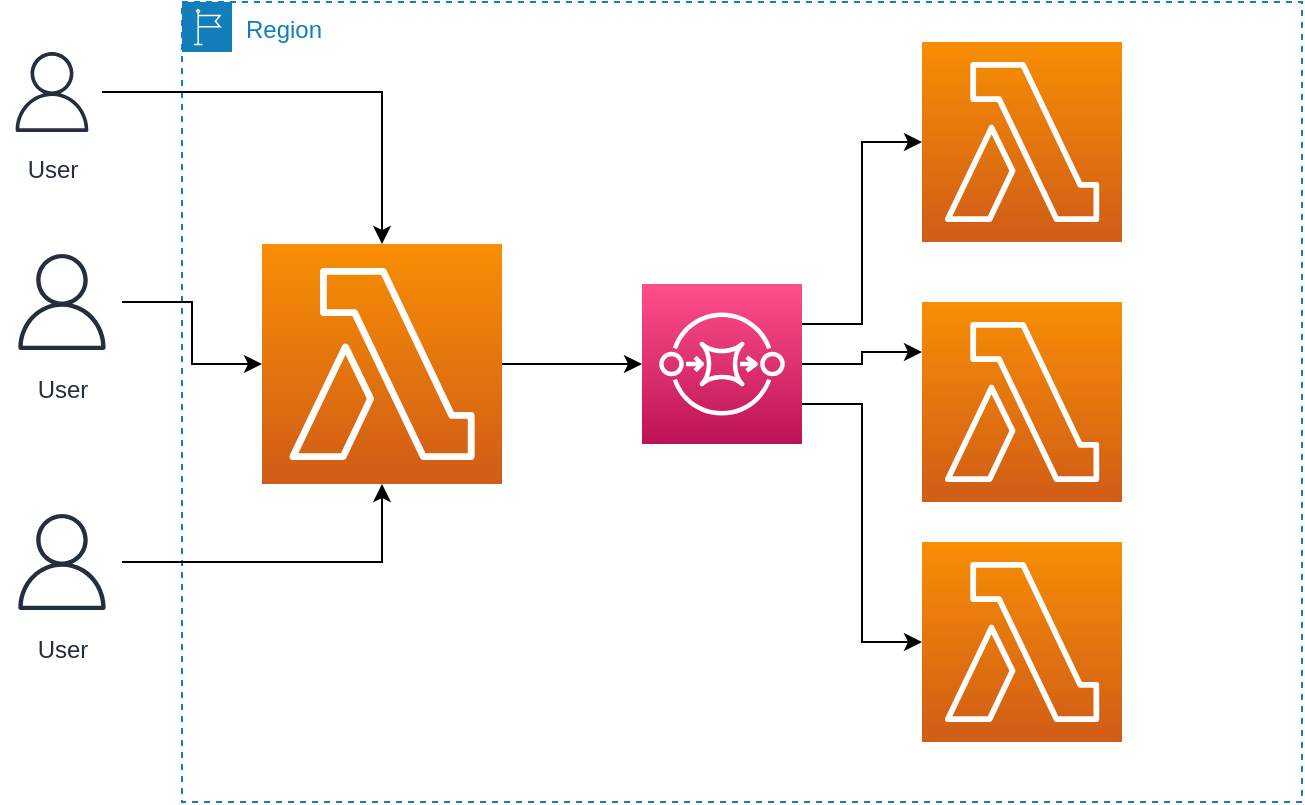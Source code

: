 <mxfile version="20.6.0" type="device"><diagram id="V1pV_lgbUT9OSsJoGV-O" name="Page-1"><mxGraphModel dx="782" dy="460" grid="1" gridSize="10" guides="1" tooltips="1" connect="1" arrows="1" fold="1" page="1" pageScale="1" pageWidth="827" pageHeight="1169" math="0" shadow="0"><root><mxCell id="0"/><mxCell id="1" parent="0"/><mxCell id="cpaTZCW0f4MruW4EuNSj-1" value="Region" style="points=[[0,0],[0.25,0],[0.5,0],[0.75,0],[1,0],[1,0.25],[1,0.5],[1,0.75],[1,1],[0.75,1],[0.5,1],[0.25,1],[0,1],[0,0.75],[0,0.5],[0,0.25]];outlineConnect=0;gradientColor=none;html=1;whiteSpace=wrap;fontSize=12;fontStyle=0;container=1;pointerEvents=0;collapsible=0;recursiveResize=0;shape=mxgraph.aws4.group;grIcon=mxgraph.aws4.group_region;strokeColor=#147EBA;fillColor=none;verticalAlign=top;align=left;spacingLeft=30;fontColor=#147EBA;dashed=1;" vertex="1" parent="1"><mxGeometry x="160" y="40" width="560" height="400" as="geometry"/></mxCell><mxCell id="cpaTZCW0f4MruW4EuNSj-12" style="edgeStyle=orthogonalEdgeStyle;rounded=0;orthogonalLoop=1;jettySize=auto;html=1;exitX=1;exitY=0.5;exitDx=0;exitDy=0;exitPerimeter=0;entryX=0;entryY=0.5;entryDx=0;entryDy=0;entryPerimeter=0;" edge="1" parent="cpaTZCW0f4MruW4EuNSj-1" source="cpaTZCW0f4MruW4EuNSj-2" target="cpaTZCW0f4MruW4EuNSj-3"><mxGeometry relative="1" as="geometry"/></mxCell><mxCell id="cpaTZCW0f4MruW4EuNSj-2" value="" style="sketch=0;points=[[0,0,0],[0.25,0,0],[0.5,0,0],[0.75,0,0],[1,0,0],[0,1,0],[0.25,1,0],[0.5,1,0],[0.75,1,0],[1,1,0],[0,0.25,0],[0,0.5,0],[0,0.75,0],[1,0.25,0],[1,0.5,0],[1,0.75,0]];outlineConnect=0;fontColor=#232F3E;gradientColor=#F78E04;gradientDirection=north;fillColor=#D05C17;strokeColor=#ffffff;dashed=0;verticalLabelPosition=bottom;verticalAlign=top;align=center;html=1;fontSize=12;fontStyle=0;aspect=fixed;shape=mxgraph.aws4.resourceIcon;resIcon=mxgraph.aws4.lambda;" vertex="1" parent="cpaTZCW0f4MruW4EuNSj-1"><mxGeometry x="40" y="121" width="120" height="120" as="geometry"/></mxCell><mxCell id="cpaTZCW0f4MruW4EuNSj-9" style="edgeStyle=orthogonalEdgeStyle;rounded=0;orthogonalLoop=1;jettySize=auto;html=1;exitX=1;exitY=0.25;exitDx=0;exitDy=0;exitPerimeter=0;entryX=0;entryY=0.5;entryDx=0;entryDy=0;entryPerimeter=0;" edge="1" parent="cpaTZCW0f4MruW4EuNSj-1" source="cpaTZCW0f4MruW4EuNSj-3" target="cpaTZCW0f4MruW4EuNSj-4"><mxGeometry relative="1" as="geometry"/></mxCell><mxCell id="cpaTZCW0f4MruW4EuNSj-11" style="edgeStyle=orthogonalEdgeStyle;rounded=0;orthogonalLoop=1;jettySize=auto;html=1;exitX=1;exitY=0.75;exitDx=0;exitDy=0;exitPerimeter=0;entryX=0;entryY=0.5;entryDx=0;entryDy=0;entryPerimeter=0;" edge="1" parent="cpaTZCW0f4MruW4EuNSj-1" source="cpaTZCW0f4MruW4EuNSj-3" target="cpaTZCW0f4MruW4EuNSj-6"><mxGeometry relative="1" as="geometry"/></mxCell><mxCell id="cpaTZCW0f4MruW4EuNSj-25" style="edgeStyle=orthogonalEdgeStyle;rounded=0;orthogonalLoop=1;jettySize=auto;html=1;exitX=1;exitY=0.5;exitDx=0;exitDy=0;exitPerimeter=0;entryX=0;entryY=0.25;entryDx=0;entryDy=0;entryPerimeter=0;" edge="1" parent="cpaTZCW0f4MruW4EuNSj-1" source="cpaTZCW0f4MruW4EuNSj-3" target="cpaTZCW0f4MruW4EuNSj-5"><mxGeometry relative="1" as="geometry"/></mxCell><mxCell id="cpaTZCW0f4MruW4EuNSj-3" value="" style="sketch=0;points=[[0,0,0],[0.25,0,0],[0.5,0,0],[0.75,0,0],[1,0,0],[0,1,0],[0.25,1,0],[0.5,1,0],[0.75,1,0],[1,1,0],[0,0.25,0],[0,0.5,0],[0,0.75,0],[1,0.25,0],[1,0.5,0],[1,0.75,0]];outlineConnect=0;fontColor=#232F3E;gradientColor=#FF4F8B;gradientDirection=north;fillColor=#BC1356;strokeColor=#ffffff;dashed=0;verticalLabelPosition=bottom;verticalAlign=top;align=center;html=1;fontSize=12;fontStyle=0;aspect=fixed;shape=mxgraph.aws4.resourceIcon;resIcon=mxgraph.aws4.sqs;" vertex="1" parent="cpaTZCW0f4MruW4EuNSj-1"><mxGeometry x="230" y="141" width="80" height="80" as="geometry"/></mxCell><mxCell id="cpaTZCW0f4MruW4EuNSj-4" value="" style="sketch=0;points=[[0,0,0],[0.25,0,0],[0.5,0,0],[0.75,0,0],[1,0,0],[0,1,0],[0.25,1,0],[0.5,1,0],[0.75,1,0],[1,1,0],[0,0.25,0],[0,0.5,0],[0,0.75,0],[1,0.25,0],[1,0.5,0],[1,0.75,0]];outlineConnect=0;fontColor=#232F3E;gradientColor=#F78E04;gradientDirection=north;fillColor=#D05C17;strokeColor=#ffffff;dashed=0;verticalLabelPosition=bottom;verticalAlign=top;align=center;html=1;fontSize=12;fontStyle=0;aspect=fixed;shape=mxgraph.aws4.resourceIcon;resIcon=mxgraph.aws4.lambda;" vertex="1" parent="cpaTZCW0f4MruW4EuNSj-1"><mxGeometry x="370" y="20" width="100" height="100" as="geometry"/></mxCell><mxCell id="cpaTZCW0f4MruW4EuNSj-5" value="" style="sketch=0;points=[[0,0,0],[0.25,0,0],[0.5,0,0],[0.75,0,0],[1,0,0],[0,1,0],[0.25,1,0],[0.5,1,0],[0.75,1,0],[1,1,0],[0,0.25,0],[0,0.5,0],[0,0.75,0],[1,0.25,0],[1,0.5,0],[1,0.75,0]];outlineConnect=0;fontColor=#232F3E;gradientColor=#F78E04;gradientDirection=north;fillColor=#D05C17;strokeColor=#ffffff;dashed=0;verticalLabelPosition=bottom;verticalAlign=top;align=center;html=1;fontSize=12;fontStyle=0;aspect=fixed;shape=mxgraph.aws4.resourceIcon;resIcon=mxgraph.aws4.lambda;" vertex="1" parent="cpaTZCW0f4MruW4EuNSj-1"><mxGeometry x="370" y="150" width="100" height="100" as="geometry"/></mxCell><mxCell id="cpaTZCW0f4MruW4EuNSj-6" value="" style="sketch=0;points=[[0,0,0],[0.25,0,0],[0.5,0,0],[0.75,0,0],[1,0,0],[0,1,0],[0.25,1,0],[0.5,1,0],[0.75,1,0],[1,1,0],[0,0.25,0],[0,0.5,0],[0,0.75,0],[1,0.25,0],[1,0.5,0],[1,0.75,0]];outlineConnect=0;fontColor=#232F3E;gradientColor=#F78E04;gradientDirection=north;fillColor=#D05C17;strokeColor=#ffffff;dashed=0;verticalLabelPosition=bottom;verticalAlign=top;align=center;html=1;fontSize=12;fontStyle=0;aspect=fixed;shape=mxgraph.aws4.resourceIcon;resIcon=mxgraph.aws4.lambda;" vertex="1" parent="cpaTZCW0f4MruW4EuNSj-1"><mxGeometry x="370" y="270" width="100" height="100" as="geometry"/></mxCell><mxCell id="cpaTZCW0f4MruW4EuNSj-23" style="edgeStyle=orthogonalEdgeStyle;rounded=0;orthogonalLoop=1;jettySize=auto;html=1;" edge="1" parent="1" source="cpaTZCW0f4MruW4EuNSj-14" target="cpaTZCW0f4MruW4EuNSj-2"><mxGeometry relative="1" as="geometry"/></mxCell><mxCell id="cpaTZCW0f4MruW4EuNSj-14" value="User" style="sketch=0;outlineConnect=0;fontColor=#232F3E;gradientColor=none;strokeColor=#232F3E;fillColor=#ffffff;dashed=0;verticalLabelPosition=bottom;verticalAlign=top;align=center;html=1;fontSize=12;fontStyle=0;aspect=fixed;shape=mxgraph.aws4.resourceIcon;resIcon=mxgraph.aws4.user;" vertex="1" parent="1"><mxGeometry x="70" y="60" width="50" height="50" as="geometry"/></mxCell><mxCell id="cpaTZCW0f4MruW4EuNSj-20" value="" style="edgeStyle=orthogonalEdgeStyle;rounded=0;orthogonalLoop=1;jettySize=auto;html=1;" edge="1" parent="1" source="cpaTZCW0f4MruW4EuNSj-15" target="cpaTZCW0f4MruW4EuNSj-2"><mxGeometry relative="1" as="geometry"/></mxCell><mxCell id="cpaTZCW0f4MruW4EuNSj-15" value="User" style="sketch=0;outlineConnect=0;fontColor=#232F3E;gradientColor=none;strokeColor=#232F3E;fillColor=#ffffff;dashed=0;verticalLabelPosition=bottom;verticalAlign=top;align=center;html=1;fontSize=12;fontStyle=0;aspect=fixed;shape=mxgraph.aws4.resourceIcon;resIcon=mxgraph.aws4.user;" vertex="1" parent="1"><mxGeometry x="70" y="160" width="60" height="60" as="geometry"/></mxCell><mxCell id="cpaTZCW0f4MruW4EuNSj-24" value="" style="edgeStyle=orthogonalEdgeStyle;rounded=0;orthogonalLoop=1;jettySize=auto;html=1;" edge="1" parent="1" source="cpaTZCW0f4MruW4EuNSj-16" target="cpaTZCW0f4MruW4EuNSj-2"><mxGeometry relative="1" as="geometry"/></mxCell><mxCell id="cpaTZCW0f4MruW4EuNSj-16" value="User" style="sketch=0;outlineConnect=0;fontColor=#232F3E;gradientColor=none;strokeColor=#232F3E;fillColor=#ffffff;dashed=0;verticalLabelPosition=bottom;verticalAlign=top;align=center;html=1;fontSize=12;fontStyle=0;aspect=fixed;shape=mxgraph.aws4.resourceIcon;resIcon=mxgraph.aws4.user;" vertex="1" parent="1"><mxGeometry x="70" y="290" width="60" height="60" as="geometry"/></mxCell></root></mxGraphModel></diagram></mxfile>